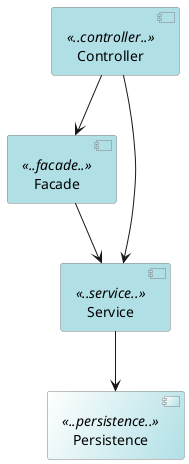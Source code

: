 @startuml

skinparam componentStyle uml2
skinparam component {
  BorderColor #grey
  BackgroundColor #white
}

[Controller] <<..controller..>> as controller #PowderBlue
[Facade] <<..facade..>> as facade #PowderBlue
[Service] <<..service..>> as service #PowderBlue
[Persistence] <<..persistence..>> as persistence #white/PowderBlue

controller ---> service
controller --> facade
facade --> service
service --> persistence




@enduml
